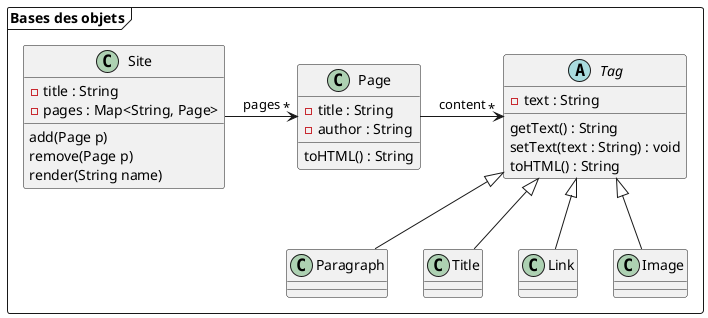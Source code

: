 @startuml
'https://plantuml.com/class-diagram


package "Bases des objets" <<Frame>> {

    class Page {
        -title : String
        -author : String
        toHTML() : String
    }

    abstract class Tag {
        - text : String
        getText() : String
        setText(text : String) : void
        toHTML() : String
    }

    Tag <|-- Paragraph
    Tag <|-- Title
    Tag <|-- Link
    Tag <|-- Image

    Page -> "*" Tag : content
    Site -> "*" Page : pages

    class Site {
        -title : String
        -pages : Map<String, Page>
        add(Page p)
        remove(Page p)
        render(String name)
    }
}
@enduml